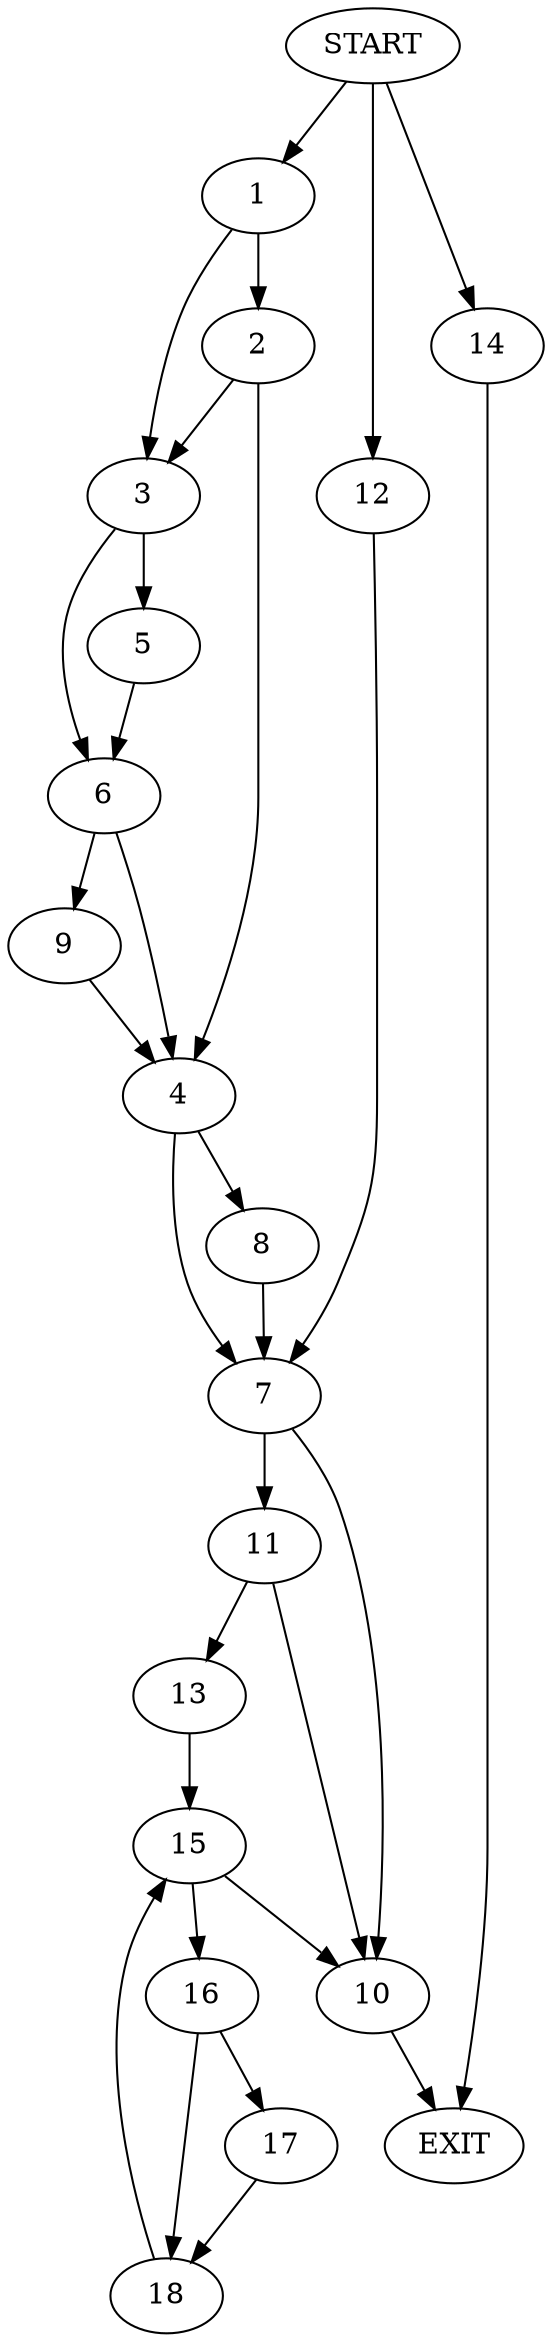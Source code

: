 digraph {
0 [label="START"]
19 [label="EXIT"]
0 -> 1
1 -> 2
1 -> 3
2 -> 4
2 -> 3
3 -> 5
3 -> 6
4 -> 7
4 -> 8
5 -> 6
6 -> 4
6 -> 9
9 -> 4
8 -> 7
7 -> 10
7 -> 11
0 -> 12
12 -> 7
10 -> 19
11 -> 10
11 -> 13
0 -> 14
14 -> 19
13 -> 15
15 -> 10
15 -> 16
16 -> 17
16 -> 18
17 -> 18
18 -> 15
}
